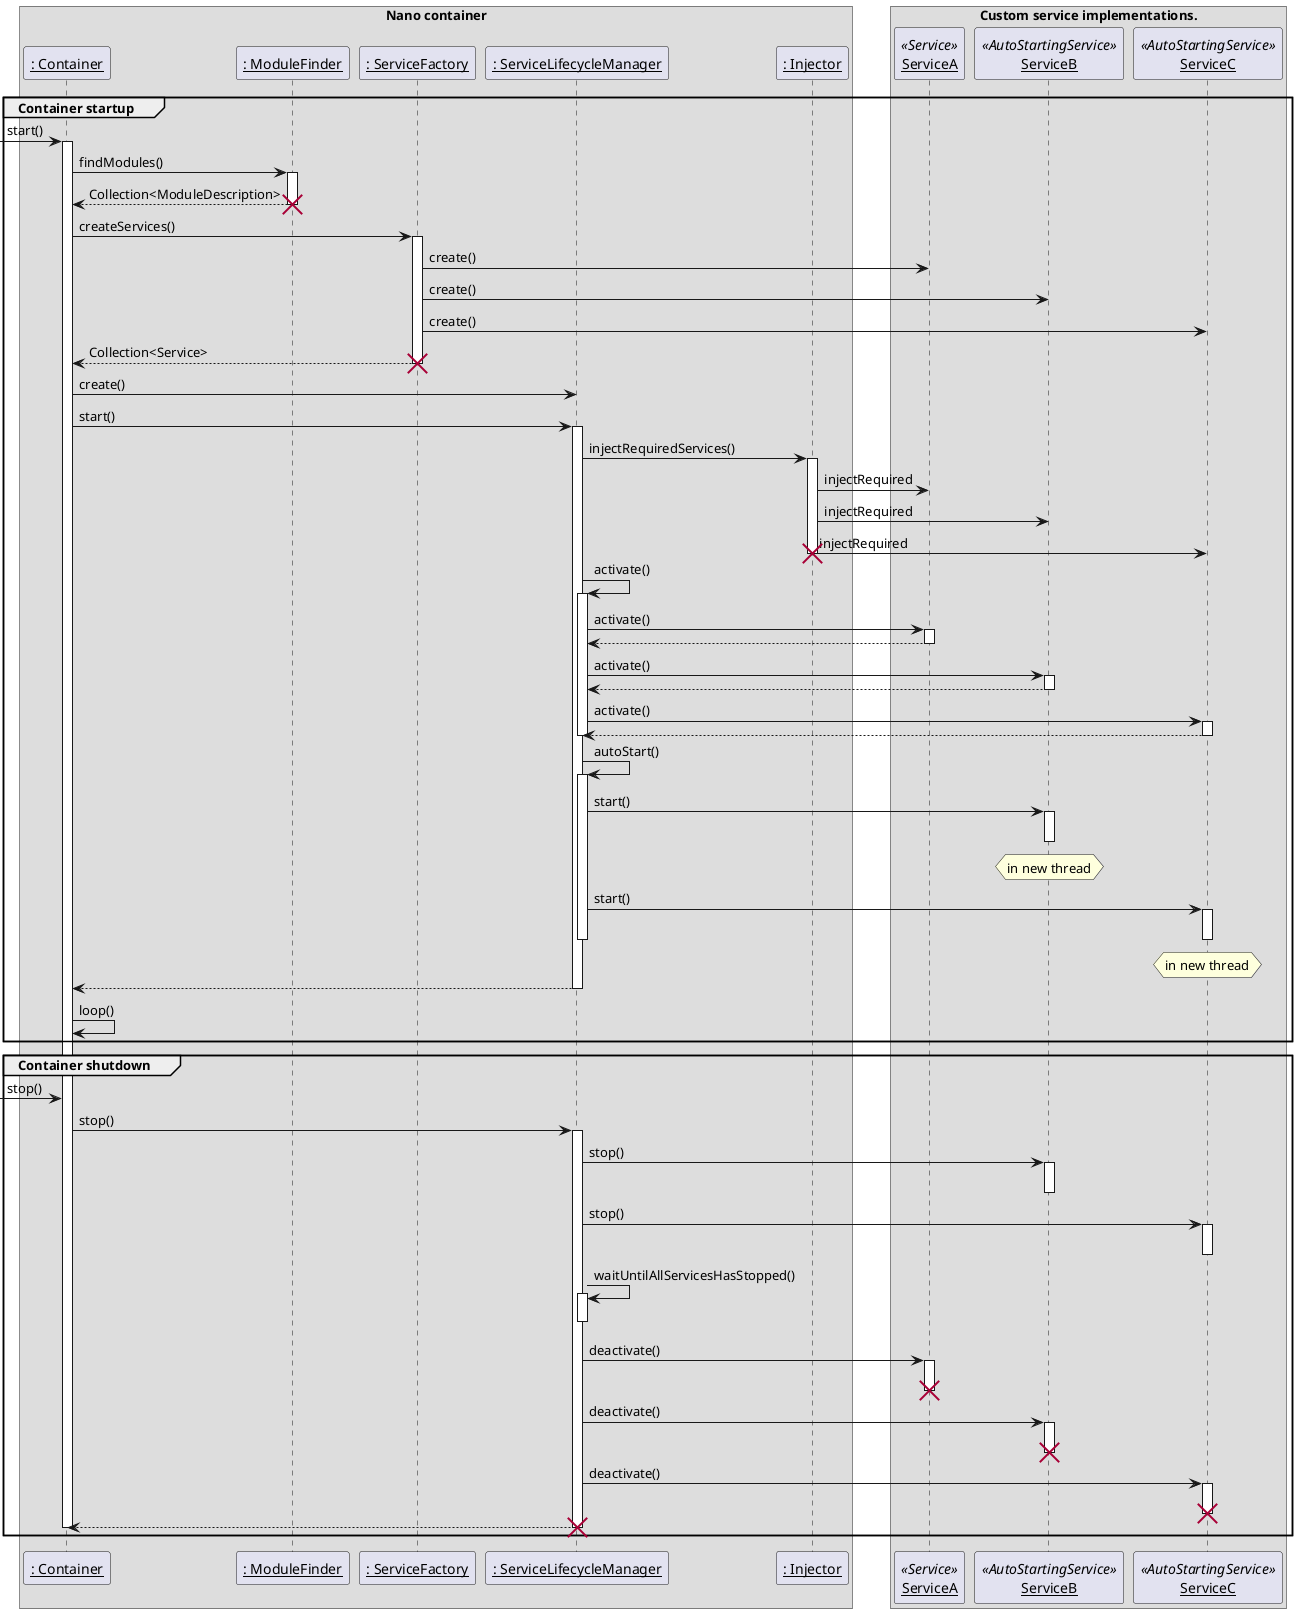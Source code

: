 @startuml Container Lifecycle Sequence
skinparam componentStyle uml2
skinparam sequenceParticipant underline

box "Nano container"
participant ": Container" as Container
participant ": ModuleFinder" as ModuleFinder
participant ": ServiceFactory" as ServiceFactory
participant ": ServiceLifecycleManager" as ServiceLifecycleManager
participant ": Injector" as Injector
end box

box "Custom service implementations."
participant ServiceA << Service >>
participant ServiceB << AutoStartingService >>
participant ServiceC << AutoStartingService >>
end box

group Container startup
    [-> Container: start()
    activate Container

    Container -> ModuleFinder: findModules()
    activate ModuleFinder
    Container <-- ModuleFinder: Collection<ModuleDescription>
    deactivate ModuleFinder
    destroy ModuleFinder

    Container -> ServiceFactory: createServices()
    activate ServiceFactory

    ServiceFactory -> ServiceA: create()
    ServiceFactory -> ServiceB: create()
    ServiceFactory -> ServiceC: create()
    Container <-- ServiceFactory: Collection<Service>
    deactivate ServiceFactory
    destroy ServiceFactory

    Container -> ServiceLifecycleManager: create()
    Container -> ServiceLifecycleManager: start()
    activate ServiceLifecycleManager

    ServiceLifecycleManager -> Injector: injectRequiredServices()
    activate Injector
    Injector -> ServiceA: injectRequired
    Injector -> ServiceB: injectRequired
    Injector -> ServiceC: injectRequired
    deactivate Injector
    destroy Injector

    ServiceLifecycleManager -> ServiceLifecycleManager: activate()
    activate ServiceLifecycleManager

    ServiceLifecycleManager -> ServiceA: activate()
    activate ServiceA
    ServiceA --> ServiceLifecycleManager
    deactivate ServiceA

    ServiceLifecycleManager -> ServiceB: activate()
    activate ServiceB
    ServiceB --> ServiceLifecycleManager
    deactivate ServiceB

    ServiceLifecycleManager -> ServiceC: activate()
    activate ServiceC
    ServiceC --> ServiceLifecycleManager
    deactivate ServiceC

    deactivate ServiceLifecycleManager

    ServiceLifecycleManager -> ServiceLifecycleManager: autoStart()
    activate ServiceLifecycleManager

    ServiceLifecycleManager -> ServiceB: start()
    activate ServiceB
    deactivate ServiceB
    hnote over ServiceB: in new thread

    ServiceLifecycleManager -> ServiceC: start()
    activate ServiceC
    deactivate ServiceC
    hnote over ServiceC: in new thread

    deactivate ServiceLifecycleManager

    ServiceLifecycleManager --> Container
    deactivate ServiceLifecycleManager

    Container -> Container: loop()
end

group Container shutdown
    [-> Container: stop()
    Container -> ServiceLifecycleManager: stop()
    activate ServiceLifecycleManager
    ServiceLifecycleManager -> ServiceB: stop()
    activate ServiceB
    deactivate ServiceB
    ServiceLifecycleManager -> ServiceC: stop()
    activate ServiceC
    deactivate ServiceC

    ServiceLifecycleManager -> ServiceLifecycleManager: waitUntilAllServicesHasStopped()
    activate ServiceLifecycleManager
    deactivate ServiceLifecycleManager

    ServiceLifecycleManager -> ServiceA: deactivate()
    activate ServiceA
    deactivate ServiceA
    destroy ServiceA

    ServiceLifecycleManager -> ServiceB: deactivate()
    activate ServiceB
    deactivate ServiceB
    destroy ServiceB

    ServiceLifecycleManager -> ServiceC: deactivate()
    activate ServiceC
    deactivate ServiceC
    destroy ServiceC

    ServiceLifecycleManager --> Container
    deactivate ServiceLifecycleManager
    destroy ServiceLifecycleManager


    deactivate Container
end

@enduml